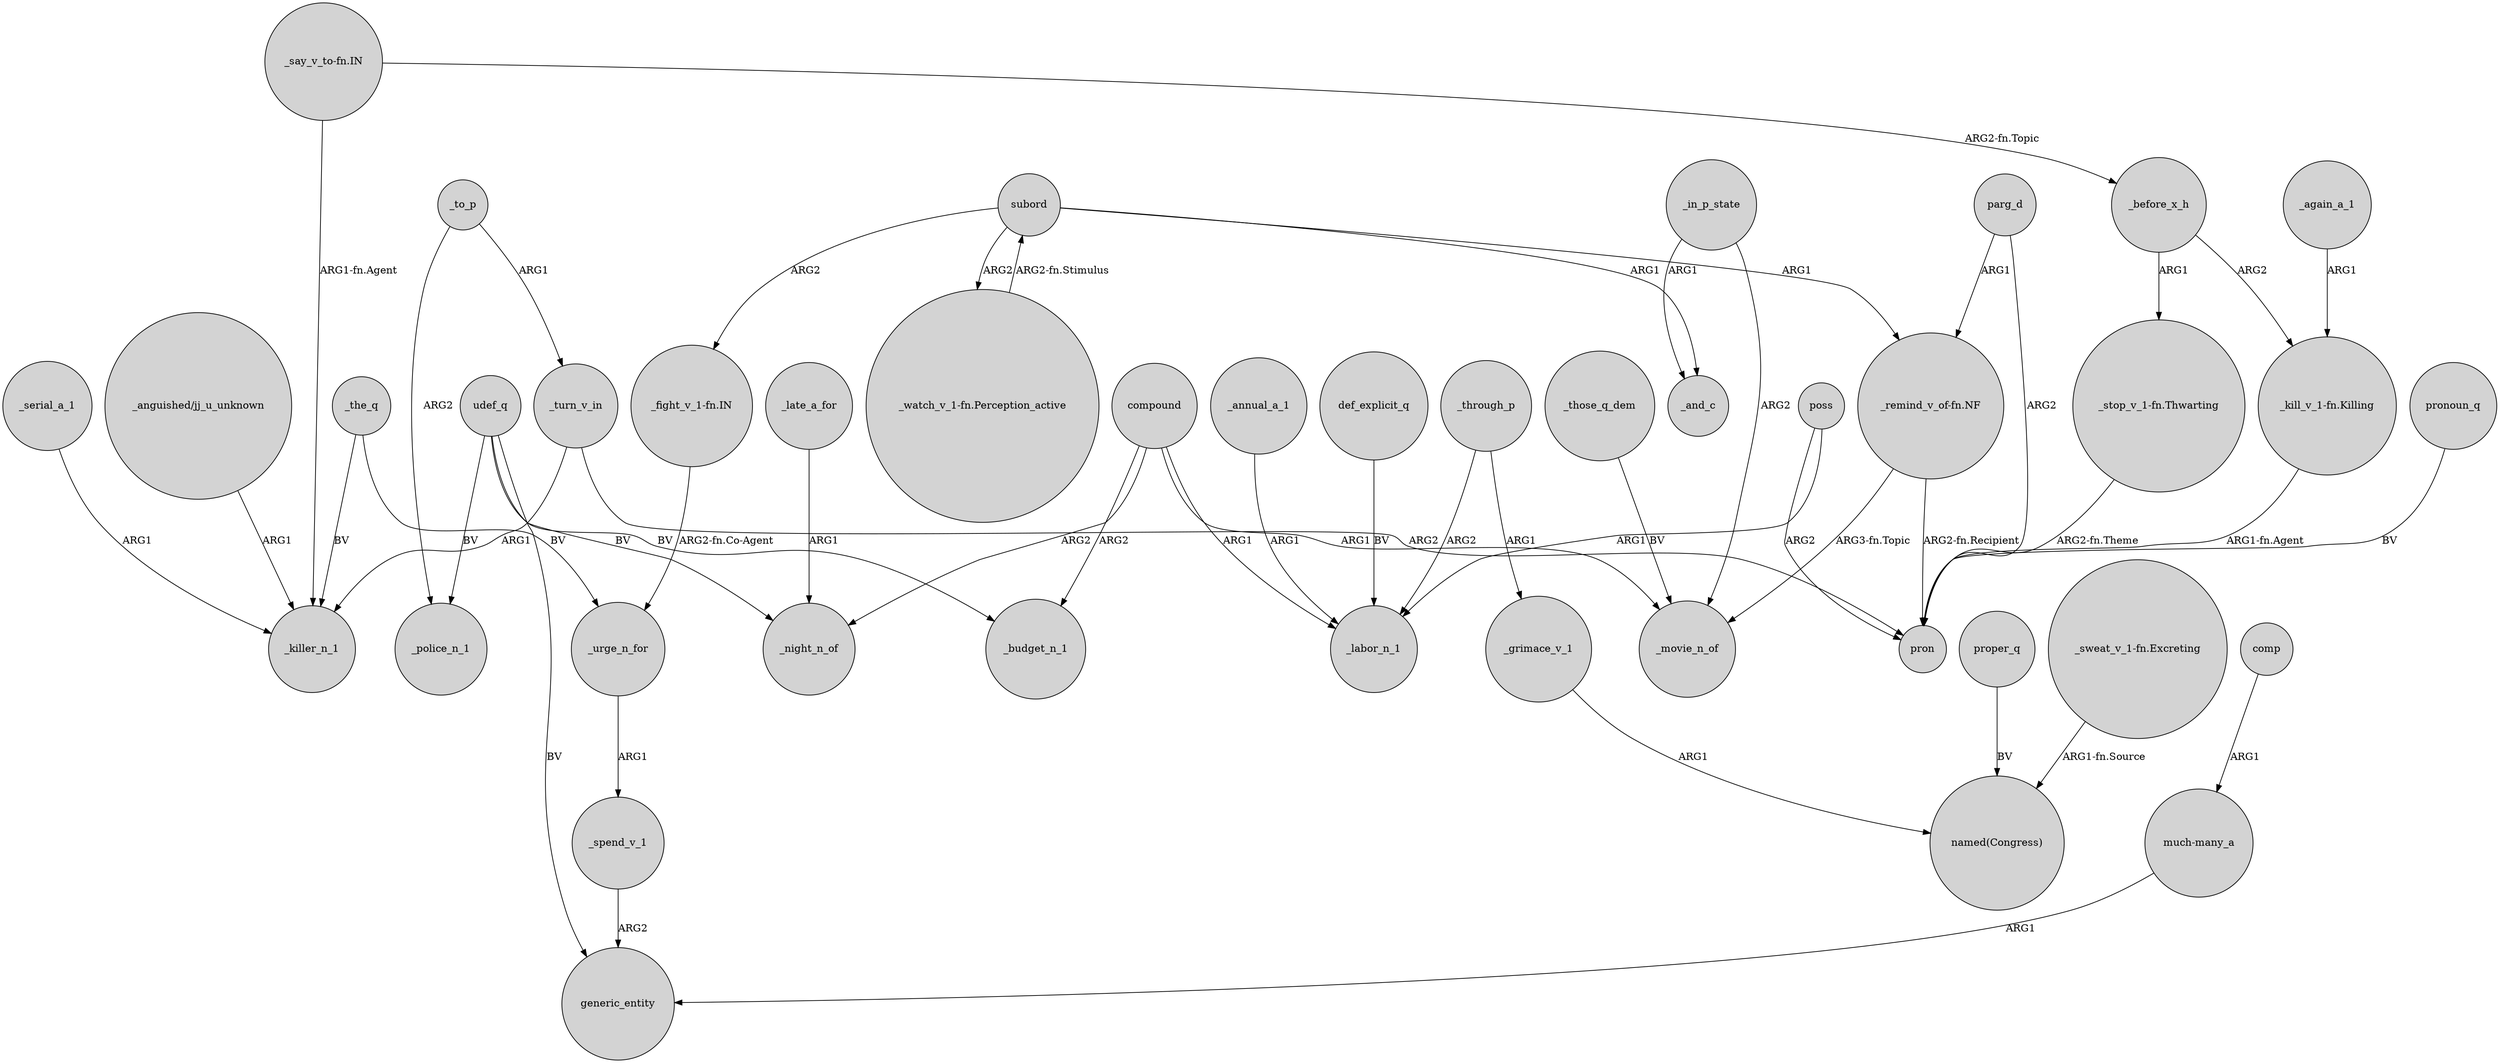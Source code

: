 digraph {
	node [shape=circle style=filled]
	_those_q_dem -> _movie_n_of [label=BV]
	_urge_n_for -> _spend_v_1 [label=ARG1]
	"_remind_v_of-fn.NF" -> _movie_n_of [label="ARG3-fn.Topic"]
	_turn_v_in -> pron [label=ARG2]
	udef_q -> generic_entity [label=BV]
	_in_p_state -> _and_c [label=ARG1]
	poss -> pron [label=ARG2]
	_annual_a_1 -> _labor_n_1 [label=ARG1]
	"_kill_v_1-fn.Killing" -> pron [label="ARG1-fn.Agent"]
	"much-many_a" -> generic_entity [label=ARG1]
	subord -> "_watch_v_1-fn.Perception_active" [label=ARG2]
	_in_p_state -> _movie_n_of [label=ARG2]
	compound -> _night_n_of [label=ARG2]
	"_say_v_to-fn.IN" -> _before_x_h [label="ARG2-fn.Topic"]
	_before_x_h -> "_stop_v_1-fn.Thwarting" [label=ARG1]
	_through_p -> _grimace_v_1 [label=ARG1]
	_through_p -> _labor_n_1 [label=ARG2]
	compound -> _budget_n_1 [label=ARG2]
	_serial_a_1 -> _killer_n_1 [label=ARG1]
	proper_q -> "named(Congress)" [label=BV]
	parg_d -> pron [label=ARG2]
	compound -> _labor_n_1 [label=ARG1]
	"_say_v_to-fn.IN" -> _killer_n_1 [label="ARG1-fn.Agent"]
	def_explicit_q -> _labor_n_1 [label=BV]
	pronoun_q -> pron [label=BV]
	subord -> _and_c [label=ARG1]
	_to_p -> _police_n_1 [label=ARG2]
	"_remind_v_of-fn.NF" -> pron [label="ARG2-fn.Recipient"]
	udef_q -> _police_n_1 [label=BV]
	comp -> "much-many_a" [label=ARG1]
	"_watch_v_1-fn.Perception_active" -> subord [label="ARG2-fn.Stimulus"]
	_again_a_1 -> "_kill_v_1-fn.Killing" [label=ARG1]
	_to_p -> _turn_v_in [label=ARG1]
	udef_q -> _budget_n_1 [label=BV]
	subord -> "_remind_v_of-fn.NF" [label=ARG1]
	poss -> _labor_n_1 [label=ARG1]
	_spend_v_1 -> generic_entity [label=ARG2]
	_late_a_for -> _night_n_of [label=ARG1]
	_the_q -> _urge_n_for [label=BV]
	subord -> "_fight_v_1-fn.IN" [label=ARG2]
	parg_d -> "_remind_v_of-fn.NF" [label=ARG1]
	"_anguished/jj_u_unknown" -> _killer_n_1 [label=ARG1]
	"_stop_v_1-fn.Thwarting" -> pron [label="ARG2-fn.Theme"]
	_the_q -> _killer_n_1 [label=BV]
	_turn_v_in -> _killer_n_1 [label=ARG1]
	udef_q -> _night_n_of [label=BV]
	"_sweat_v_1-fn.Excreting" -> "named(Congress)" [label="ARG1-fn.Source"]
	_grimace_v_1 -> "named(Congress)" [label=ARG1]
	compound -> _movie_n_of [label=ARG1]
	_before_x_h -> "_kill_v_1-fn.Killing" [label=ARG2]
	"_fight_v_1-fn.IN" -> _urge_n_for [label="ARG2-fn.Co-Agent"]
}
